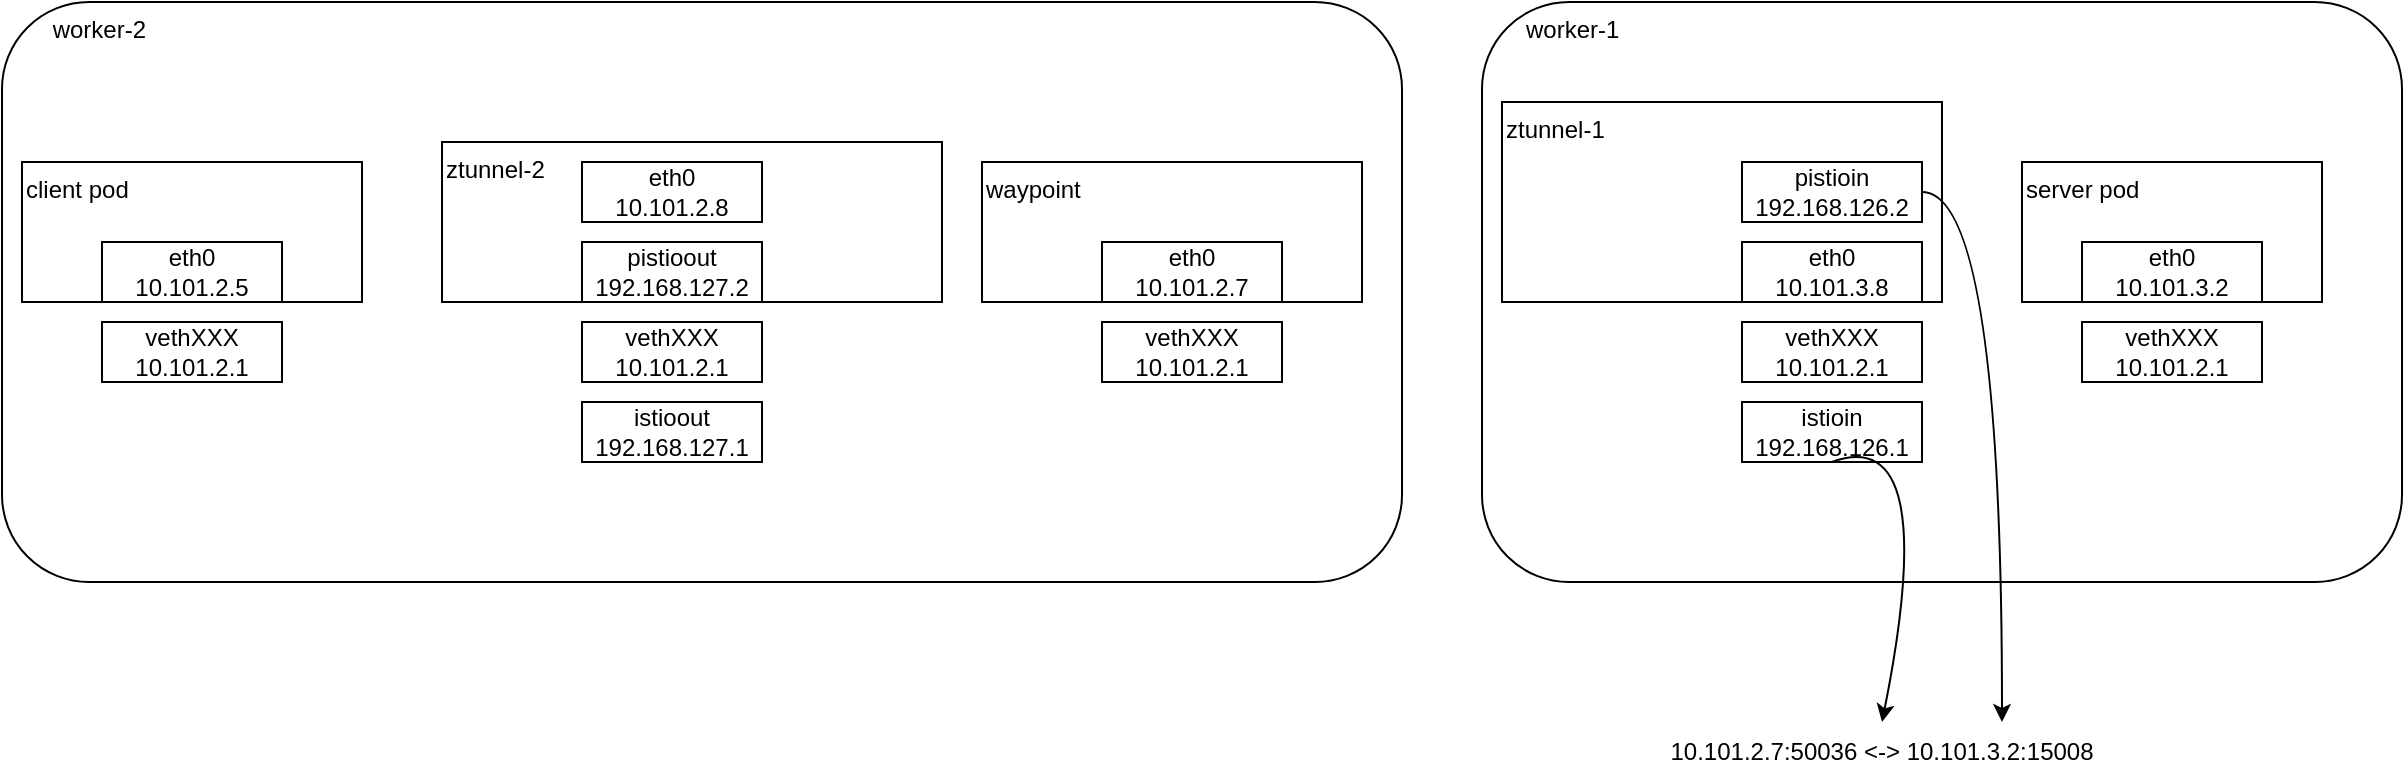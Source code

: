 <mxfile version="20.3.2" type="github">
  <diagram id="XW8KIM-7wdCa0JijoHfH" name="Page-1">
    <mxGraphModel dx="1635" dy="841" grid="1" gridSize="10" guides="1" tooltips="1" connect="1" arrows="1" fold="1" page="1" pageScale="1" pageWidth="850" pageHeight="1100" math="0" shadow="0">
      <root>
        <mxCell id="0" />
        <mxCell id="1" parent="0" />
        <mxCell id="zNC3zreKvYr2TmgG_UFC-11" value="&amp;nbsp; &amp;nbsp; &amp;nbsp; worker-1" style="rounded=1;whiteSpace=wrap;html=1;verticalAlign=top;align=left;" vertex="1" parent="1">
          <mxGeometry x="750" y="90" width="460" height="290" as="geometry" />
        </mxCell>
        <mxCell id="zNC3zreKvYr2TmgG_UFC-10" value="&amp;nbsp; &amp;nbsp; &amp;nbsp; &amp;nbsp;worker-2" style="rounded=1;whiteSpace=wrap;html=1;align=left;verticalAlign=top;" vertex="1" parent="1">
          <mxGeometry x="10" y="90" width="700" height="290" as="geometry" />
        </mxCell>
        <mxCell id="zNC3zreKvYr2TmgG_UFC-1" value="client pod" style="rounded=0;whiteSpace=wrap;html=1;verticalAlign=top;align=left;" vertex="1" parent="1">
          <mxGeometry x="20" y="170" width="170" height="70" as="geometry" />
        </mxCell>
        <mxCell id="zNC3zreKvYr2TmgG_UFC-2" value="ztunnel-2" style="rounded=0;whiteSpace=wrap;html=1;verticalAlign=top;align=left;" vertex="1" parent="1">
          <mxGeometry x="230" y="160" width="250" height="80" as="geometry" />
        </mxCell>
        <mxCell id="zNC3zreKvYr2TmgG_UFC-3" value="ztunnel-1" style="rounded=0;whiteSpace=wrap;html=1;verticalAlign=top;align=left;" vertex="1" parent="1">
          <mxGeometry x="760" y="140" width="220" height="100" as="geometry" />
        </mxCell>
        <mxCell id="zNC3zreKvYr2TmgG_UFC-4" value="server pod" style="rounded=0;whiteSpace=wrap;html=1;align=left;verticalAlign=top;" vertex="1" parent="1">
          <mxGeometry x="1020" y="170" width="150" height="70" as="geometry" />
        </mxCell>
        <mxCell id="zNC3zreKvYr2TmgG_UFC-5" value="eth0&lt;br&gt;10.101.2.8" style="rounded=0;whiteSpace=wrap;html=1;" vertex="1" parent="1">
          <mxGeometry x="300" y="170" width="90" height="30" as="geometry" />
        </mxCell>
        <mxCell id="zNC3zreKvYr2TmgG_UFC-6" value="pistioout&lt;br&gt;192.168.127.2" style="rounded=0;whiteSpace=wrap;html=1;" vertex="1" parent="1">
          <mxGeometry x="300" y="210" width="90" height="30" as="geometry" />
        </mxCell>
        <mxCell id="zNC3zreKvYr2TmgG_UFC-7" value="eth0&lt;br&gt;10.101.3.8" style="rounded=0;whiteSpace=wrap;html=1;" vertex="1" parent="1">
          <mxGeometry x="880" y="210" width="90" height="30" as="geometry" />
        </mxCell>
        <mxCell id="zNC3zreKvYr2TmgG_UFC-25" style="edgeStyle=orthogonalEdgeStyle;rounded=0;orthogonalLoop=1;jettySize=auto;html=1;exitX=1;exitY=0.5;exitDx=0;exitDy=0;entryX=0.75;entryY=0;entryDx=0;entryDy=0;curved=1;" edge="1" parent="1" source="zNC3zreKvYr2TmgG_UFC-8" target="zNC3zreKvYr2TmgG_UFC-23">
          <mxGeometry relative="1" as="geometry" />
        </mxCell>
        <mxCell id="zNC3zreKvYr2TmgG_UFC-8" value="pistioin&lt;br&gt;192.168.126.2" style="rounded=0;whiteSpace=wrap;html=1;" vertex="1" parent="1">
          <mxGeometry x="880" y="170" width="90" height="30" as="geometry" />
        </mxCell>
        <mxCell id="zNC3zreKvYr2TmgG_UFC-12" value="eth0&lt;br&gt;10.101.2.5" style="rounded=0;whiteSpace=wrap;html=1;" vertex="1" parent="1">
          <mxGeometry x="60" y="210" width="90" height="30" as="geometry" />
        </mxCell>
        <mxCell id="zNC3zreKvYr2TmgG_UFC-13" value="vethXXX&lt;br&gt;10.101.2.1" style="rounded=0;whiteSpace=wrap;html=1;" vertex="1" parent="1">
          <mxGeometry x="60" y="250" width="90" height="30" as="geometry" />
        </mxCell>
        <mxCell id="zNC3zreKvYr2TmgG_UFC-14" value="vethXXX&lt;br&gt;10.101.2.1" style="rounded=0;whiteSpace=wrap;html=1;" vertex="1" parent="1">
          <mxGeometry x="300" y="250" width="90" height="30" as="geometry" />
        </mxCell>
        <mxCell id="zNC3zreKvYr2TmgG_UFC-15" value="&lt;span style=&quot;font-weight: normal;&quot;&gt;vethXXX&lt;br&gt;10.101.2.1&lt;/span&gt;" style="rounded=0;whiteSpace=wrap;html=1;fontStyle=1" vertex="1" parent="1">
          <mxGeometry x="880" y="250" width="90" height="30" as="geometry" />
        </mxCell>
        <mxCell id="zNC3zreKvYr2TmgG_UFC-16" value="istioout&lt;br&gt;192.168.127.1" style="rounded=0;whiteSpace=wrap;html=1;" vertex="1" parent="1">
          <mxGeometry x="300" y="290" width="90" height="30" as="geometry" />
        </mxCell>
        <mxCell id="zNC3zreKvYr2TmgG_UFC-17" value="istioin&lt;br&gt;192.168.126.1" style="rounded=0;whiteSpace=wrap;html=1;" vertex="1" parent="1">
          <mxGeometry x="880" y="290" width="90" height="30" as="geometry" />
        </mxCell>
        <mxCell id="zNC3zreKvYr2TmgG_UFC-18" value="eth0&lt;br&gt;10.101.3.2" style="rounded=0;whiteSpace=wrap;html=1;" vertex="1" parent="1">
          <mxGeometry x="1050" y="210" width="90" height="30" as="geometry" />
        </mxCell>
        <mxCell id="zNC3zreKvYr2TmgG_UFC-19" value="vethXXX&lt;br&gt;10.101.2.1" style="rounded=0;whiteSpace=wrap;html=1;" vertex="1" parent="1">
          <mxGeometry x="1050" y="250" width="90" height="30" as="geometry" />
        </mxCell>
        <mxCell id="zNC3zreKvYr2TmgG_UFC-20" value="waypoint" style="rounded=0;whiteSpace=wrap;html=1;align=left;verticalAlign=top;" vertex="1" parent="1">
          <mxGeometry x="500" y="170" width="190" height="70" as="geometry" />
        </mxCell>
        <mxCell id="zNC3zreKvYr2TmgG_UFC-21" value="eth0&lt;br&gt;10.101.2.7" style="rounded=0;whiteSpace=wrap;html=1;" vertex="1" parent="1">
          <mxGeometry x="560" y="210" width="90" height="30" as="geometry" />
        </mxCell>
        <mxCell id="zNC3zreKvYr2TmgG_UFC-22" value="vethXXX&lt;br&gt;10.101.2.1" style="rounded=0;whiteSpace=wrap;html=1;" vertex="1" parent="1">
          <mxGeometry x="560" y="250" width="90" height="30" as="geometry" />
        </mxCell>
        <mxCell id="zNC3zreKvYr2TmgG_UFC-23" value="10.101.2.7:50036 &amp;lt;-&amp;gt; 10.101.3.2:15008" style="text;html=1;strokeColor=none;fillColor=none;align=center;verticalAlign=middle;whiteSpace=wrap;rounded=0;" vertex="1" parent="1">
          <mxGeometry x="830" y="450" width="240" height="30" as="geometry" />
        </mxCell>
        <mxCell id="zNC3zreKvYr2TmgG_UFC-24" value="" style="curved=1;endArrow=classic;html=1;rounded=0;entryX=0.5;entryY=0;entryDx=0;entryDy=0;exitX=0.5;exitY=1;exitDx=0;exitDy=0;" edge="1" parent="1" source="zNC3zreKvYr2TmgG_UFC-17" target="zNC3zreKvYr2TmgG_UFC-23">
          <mxGeometry width="50" height="50" relative="1" as="geometry">
            <mxPoint x="400" y="210" as="sourcePoint" />
            <mxPoint x="450" y="160" as="targetPoint" />
            <Array as="points">
              <mxPoint x="980" y="300" />
            </Array>
          </mxGeometry>
        </mxCell>
      </root>
    </mxGraphModel>
  </diagram>
</mxfile>
